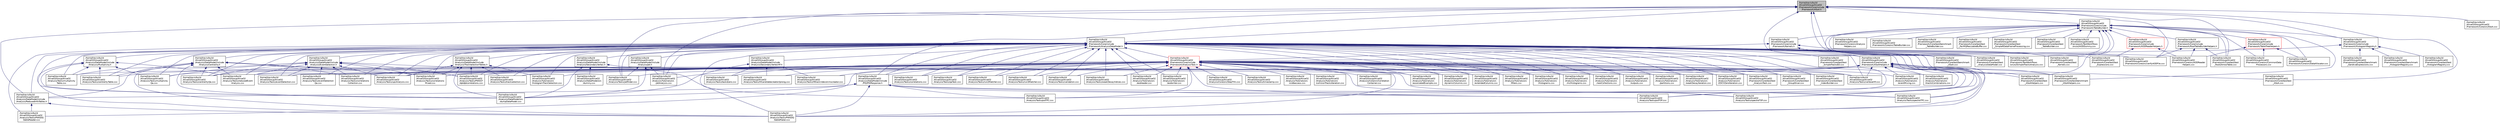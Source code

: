 digraph "/home/travis/build/AliceO2Group/AliceO2/Framework/Core/include/Framework/ASoA.h"
{
 // INTERACTIVE_SVG=YES
  bgcolor="transparent";
  edge [fontname="Helvetica",fontsize="10",labelfontname="Helvetica",labelfontsize="10"];
  node [fontname="Helvetica",fontsize="10",shape=record];
  Node31 [label="/home/travis/build\l/AliceO2Group/AliceO2\l/Framework/Core/include\l/Framework/ASoA.h",height=0.2,width=0.4,color="black", fillcolor="grey75", style="filled", fontcolor="black"];
  Node31 -> Node32 [dir="back",color="midnightblue",fontsize="10",style="solid",fontname="Helvetica"];
  Node32 [label="/home/travis/build\l/AliceO2Group/AliceO2\l/Analysis/DataModel/include\l/Analysis/ReducedInfoTables.h",height=0.2,width=0.4,color="black",URL="$d4/dbd/ReducedInfoTables_8h.html"];
  Node32 -> Node33 [dir="back",color="midnightblue",fontsize="10",style="solid",fontname="Helvetica"];
  Node33 [label="/home/travis/build\l/AliceO2Group/AliceO2\l/Analysis/Tasks/PWGDQ\l/tableMaker.cxx",height=0.2,width=0.4,color="black",URL="$d9/d14/tableMaker_8cxx.html"];
  Node32 -> Node34 [dir="back",color="midnightblue",fontsize="10",style="solid",fontname="Helvetica"];
  Node34 [label="/home/travis/build\l/AliceO2Group/AliceO2\l/Analysis/Tasks/PWGDQ\l/tableReader.cxx",height=0.2,width=0.4,color="black",URL="$d8/d43/tableReader_8cxx.html"];
  Node31 -> Node35 [dir="back",color="midnightblue",fontsize="10",style="solid",fontname="Helvetica"];
  Node35 [label="/home/travis/build\l/AliceO2Group/AliceO2\l/Analysis/DataModel/include\l/PID/PIDResponse.h",height=0.2,width=0.4,color="black",URL="$d1/d98/PIDResponse_8h.html",tooltip="Set of tables, tasks and utilities to provide the interface between the analysis data model and the P..."];
  Node35 -> Node32 [dir="back",color="midnightblue",fontsize="10",style="solid",fontname="Helvetica"];
  Node35 -> Node36 [dir="back",color="midnightblue",fontsize="10",style="solid",fontname="Helvetica"];
  Node36 [label="/home/travis/build\l/AliceO2Group/AliceO2\l/Analysis/DataModel/src\l/dumpDataModel.cxx",height=0.2,width=0.4,color="black",URL="$df/ded/dumpDataModel_8cxx.html"];
  Node35 -> Node37 [dir="back",color="midnightblue",fontsize="10",style="solid",fontname="Helvetica"];
  Node37 [label="/home/travis/build\l/AliceO2Group/AliceO2\l/Analysis/Tasks/pidTOF.cxx",height=0.2,width=0.4,color="black",URL="$d5/d53/pidTOF_8cxx.html"];
  Node35 -> Node38 [dir="back",color="midnightblue",fontsize="10",style="solid",fontname="Helvetica"];
  Node38 [label="/home/travis/build\l/AliceO2Group/AliceO2\l/Analysis/Tasks/pidTPC.cxx",height=0.2,width=0.4,color="black",URL="$db/da2/pidTPC_8cxx.html"];
  Node35 -> Node33 [dir="back",color="midnightblue",fontsize="10",style="solid",fontname="Helvetica"];
  Node35 -> Node39 [dir="back",color="midnightblue",fontsize="10",style="solid",fontname="Helvetica"];
  Node39 [label="/home/travis/build\l/AliceO2Group/AliceO2\l/Analysis/Tasks/spectraTOF.cxx",height=0.2,width=0.4,color="black",URL="$df/d80/spectraTOF_8cxx.html"];
  Node35 -> Node40 [dir="back",color="midnightblue",fontsize="10",style="solid",fontname="Helvetica"];
  Node40 [label="/home/travis/build\l/AliceO2Group/AliceO2\l/Analysis/Tasks/spectraTPC.cxx",height=0.2,width=0.4,color="black",URL="$da/db2/spectraTPC_8cxx.html"];
  Node31 -> Node41 [dir="back",color="midnightblue",fontsize="10",style="solid",fontname="Helvetica"];
  Node41 [label="/home/travis/build\l/AliceO2Group/AliceO2\l/Analysis/Tasks/jetfinder.cxx",height=0.2,width=0.4,color="black",URL="$d2/dc6/jetfinder_8cxx.html"];
  Node31 -> Node42 [dir="back",color="midnightblue",fontsize="10",style="solid",fontname="Helvetica"];
  Node42 [label="/home/travis/build\l/AliceO2Group/AliceO2\l/Analysis/Tutorials/src\l/jetAnalysis.cxx",height=0.2,width=0.4,color="black",URL="$d7/d21/jetAnalysis_8cxx.html"];
  Node31 -> Node43 [dir="back",color="midnightblue",fontsize="10",style="solid",fontname="Helvetica"];
  Node43 [label="/home/travis/build\l/AliceO2Group/AliceO2\l/Framework/Core/include\l/Framework/AnalysisDataModel.h",height=0.2,width=0.4,color="black",URL="$d2/d8c/AnalysisDataModel_8h.html"];
  Node43 -> Node44 [dir="back",color="midnightblue",fontsize="10",style="solid",fontname="Helvetica"];
  Node44 [label="/home/travis/build\l/AliceO2Group/AliceO2\l/Analysis/DataModel/include\l/Analysis/Centrality.h",height=0.2,width=0.4,color="black",URL="$db/d48/Centrality_8h.html"];
  Node44 -> Node32 [dir="back",color="midnightblue",fontsize="10",style="solid",fontname="Helvetica"];
  Node44 -> Node36 [dir="back",color="midnightblue",fontsize="10",style="solid",fontname="Helvetica"];
  Node44 -> Node45 [dir="back",color="midnightblue",fontsize="10",style="solid",fontname="Helvetica"];
  Node45 [label="/home/travis/build\l/AliceO2Group/AliceO2\l/Analysis/Tasks/centralityQa.cxx",height=0.2,width=0.4,color="black",URL="$d5/d75/centralityQa_8cxx.html"];
  Node44 -> Node46 [dir="back",color="midnightblue",fontsize="10",style="solid",fontname="Helvetica"];
  Node46 [label="/home/travis/build\l/AliceO2Group/AliceO2\l/Analysis/Tasks/centralityTable.cxx",height=0.2,width=0.4,color="black",URL="$de/d41/centralityTable_8cxx.html"];
  Node44 -> Node47 [dir="back",color="midnightblue",fontsize="10",style="solid",fontname="Helvetica"];
  Node47 [label="/home/travis/build\l/AliceO2Group/AliceO2\l/Analysis/Tasks/correlations\lCollection.cxx",height=0.2,width=0.4,color="black",URL="$df/d59/correlationsCollection_8cxx.html"];
  Node44 -> Node48 [dir="back",color="midnightblue",fontsize="10",style="solid",fontname="Helvetica"];
  Node48 [label="/home/travis/build\l/AliceO2Group/AliceO2\l/Analysis/Tasks/correlations\lMixed.cxx",height=0.2,width=0.4,color="black",URL="$d4/d39/correlationsMixed_8cxx.html"];
  Node44 -> Node49 [dir="back",color="midnightblue",fontsize="10",style="solid",fontname="Helvetica"];
  Node49 [label="/home/travis/build\l/AliceO2Group/AliceO2\l/Analysis/Tasks/PWGCF\l/dptdptcorrelations.cxx",height=0.2,width=0.4,color="black",URL="$dc/db0/dptdptcorrelations_8cxx.html"];
  Node44 -> Node33 [dir="back",color="midnightblue",fontsize="10",style="solid",fontname="Helvetica"];
  Node44 -> Node50 [dir="back",color="midnightblue",fontsize="10",style="solid",fontname="Helvetica"];
  Node50 [label="/home/travis/build\l/AliceO2Group/AliceO2\l/Analysis/Tasks/reducedEvent\lAnalysis.cxx",height=0.2,width=0.4,color="black",URL="$d4/d5e/reducedEventAnalysis_8cxx.html"];
  Node43 -> Node51 [dir="back",color="midnightblue",fontsize="10",style="solid",fontname="Helvetica"];
  Node51 [label="/home/travis/build\l/AliceO2Group/AliceO2\l/Analysis/DataModel/include\l/Analysis/EventSelection.h",height=0.2,width=0.4,color="black",URL="$d2/d47/EventSelection_8h.html"];
  Node51 -> Node45 [dir="back",color="midnightblue",fontsize="10",style="solid",fontname="Helvetica"];
  Node51 -> Node47 [dir="back",color="midnightblue",fontsize="10",style="solid",fontname="Helvetica"];
  Node51 -> Node48 [dir="back",color="midnightblue",fontsize="10",style="solid",fontname="Helvetica"];
  Node51 -> Node52 [dir="back",color="midnightblue",fontsize="10",style="solid",fontname="Helvetica"];
  Node52 [label="/home/travis/build\l/AliceO2Group/AliceO2\l/Analysis/Tasks/eventSelection.cxx",height=0.2,width=0.4,color="black",URL="$d9/df1/eventSelection_8cxx.html"];
  Node51 -> Node53 [dir="back",color="midnightblue",fontsize="10",style="solid",fontname="Helvetica"];
  Node53 [label="/home/travis/build\l/AliceO2Group/AliceO2\l/Analysis/Tasks/eventSelection\lQa.cxx",height=0.2,width=0.4,color="black",URL="$dd/d91/eventSelectionQa_8cxx.html"];
  Node51 -> Node54 [dir="back",color="midnightblue",fontsize="10",style="solid",fontname="Helvetica"];
  Node54 [label="/home/travis/build\l/AliceO2Group/AliceO2\l/Analysis/Tasks/multiplicity\lQa.cxx",height=0.2,width=0.4,color="black",URL="$d3/d6a/multiplicityQa_8cxx.html"];
  Node51 -> Node55 [dir="back",color="midnightblue",fontsize="10",style="solid",fontname="Helvetica"];
  Node55 [label="/home/travis/build\l/AliceO2Group/AliceO2\l/Analysis/Tasks/multiplicity\lTable.cxx",height=0.2,width=0.4,color="black",URL="$d4/d23/multiplicityTable_8cxx.html"];
  Node51 -> Node49 [dir="back",color="midnightblue",fontsize="10",style="solid",fontname="Helvetica"];
  Node51 -> Node33 [dir="back",color="midnightblue",fontsize="10",style="solid",fontname="Helvetica"];
  Node51 -> Node50 [dir="back",color="midnightblue",fontsize="10",style="solid",fontname="Helvetica"];
  Node51 -> Node56 [dir="back",color="midnightblue",fontsize="10",style="solid",fontname="Helvetica"];
  Node56 [label="/home/travis/build\l/AliceO2Group/AliceO2\l/Analysis/Tasks/upcAnalysis.cxx",height=0.2,width=0.4,color="black",URL="$d2/d9d/upcAnalysis_8cxx.html"];
  Node43 -> Node57 [dir="back",color="midnightblue",fontsize="10",style="solid",fontname="Helvetica"];
  Node57 [label="/home/travis/build\l/AliceO2Group/AliceO2\l/Analysis/DataModel/include\l/Analysis/Jet.h",height=0.2,width=0.4,color="black",URL="$da/db7/Jet_8h.html"];
  Node57 -> Node36 [dir="back",color="midnightblue",fontsize="10",style="solid",fontname="Helvetica"];
  Node57 -> Node41 [dir="back",color="midnightblue",fontsize="10",style="solid",fontname="Helvetica"];
  Node57 -> Node42 [dir="back",color="midnightblue",fontsize="10",style="solid",fontname="Helvetica"];
  Node43 -> Node58 [dir="back",color="midnightblue",fontsize="10",style="solid",fontname="Helvetica"];
  Node58 [label="/home/travis/build\l/AliceO2Group/AliceO2\l/Analysis/DataModel/include\l/Analysis/Multiplicity.h",height=0.2,width=0.4,color="black",URL="$d2/df7/Multiplicity_8h.html"];
  Node58 -> Node36 [dir="back",color="midnightblue",fontsize="10",style="solid",fontname="Helvetica"];
  Node58 -> Node46 [dir="back",color="midnightblue",fontsize="10",style="solid",fontname="Helvetica"];
  Node58 -> Node54 [dir="back",color="midnightblue",fontsize="10",style="solid",fontname="Helvetica"];
  Node58 -> Node55 [dir="back",color="midnightblue",fontsize="10",style="solid",fontname="Helvetica"];
  Node58 -> Node33 [dir="back",color="midnightblue",fontsize="10",style="solid",fontname="Helvetica"];
  Node58 -> Node50 [dir="back",color="midnightblue",fontsize="10",style="solid",fontname="Helvetica"];
  Node43 -> Node32 [dir="back",color="midnightblue",fontsize="10",style="solid",fontname="Helvetica"];
  Node43 -> Node59 [dir="back",color="midnightblue",fontsize="10",style="solid",fontname="Helvetica"];
  Node59 [label="/home/travis/build\l/AliceO2Group/AliceO2\l/Analysis/DataModel/include\l/Analysis/SecondaryVertex.h",height=0.2,width=0.4,color="black",URL="$dd/ddf/SecondaryVertex_8h.html"];
  Node59 -> Node60 [dir="back",color="midnightblue",fontsize="10",style="solid",fontname="Helvetica"];
  Node60 [label="/home/travis/build\l/AliceO2Group/AliceO2\l/Analysis/DataModel/src\l/dummy.cxx",height=0.2,width=0.4,color="black",URL="$d2/d2a/Analysis_2DataModel_2src_2dummy_8cxx.html"];
  Node59 -> Node36 [dir="back",color="midnightblue",fontsize="10",style="solid",fontname="Helvetica"];
  Node59 -> Node61 [dir="back",color="midnightblue",fontsize="10",style="solid",fontname="Helvetica"];
  Node61 [label="/home/travis/build\l/AliceO2Group/AliceO2\l/Analysis/Tasks/vertexerhf.cxx",height=0.2,width=0.4,color="black",URL="$de/d5e/vertexerhf_8cxx.html"];
  Node43 -> Node62 [dir="back",color="midnightblue",fontsize="10",style="solid",fontname="Helvetica"];
  Node62 [label="/home/travis/build\l/AliceO2Group/AliceO2\l/Analysis/DataModel/include\l/Analysis/SecondaryVertexHF.h",height=0.2,width=0.4,color="black",URL="$dc/d0f/SecondaryVertexHF_8h.html",tooltip="Definitions of tables of heavy-flavour decay candidates. "];
  Node62 -> Node36 [dir="back",color="midnightblue",fontsize="10",style="solid",fontname="Helvetica"];
  Node62 -> Node63 [dir="back",color="midnightblue",fontsize="10",style="solid",fontname="Helvetica"];
  Node63 [label="/home/travis/build\l/AliceO2Group/AliceO2\l/Analysis/Tasks/hfcandidatecreator2prong.cxx",height=0.2,width=0.4,color="black",URL="$d2/d60/hfcandidatecreator2prong_8cxx.html",tooltip="Reconstruction of heavy-flavour 2-prong decay candidates. "];
  Node62 -> Node64 [dir="back",color="midnightblue",fontsize="10",style="solid",fontname="Helvetica"];
  Node64 [label="/home/travis/build\l/AliceO2Group/AliceO2\l/Analysis/Tasks/hftrackindexskimscreator.cxx",height=0.2,width=0.4,color="black",URL="$d7/dbb/hftrackindexskimscreator_8cxx.html",tooltip="Pre-selection of 2-prong and 3-prong secondary vertices of heavy-flavour decay candidates. "];
  Node62 -> Node65 [dir="back",color="midnightblue",fontsize="10",style="solid",fontname="Helvetica"];
  Node65 [label="/home/travis/build\l/AliceO2Group/AliceO2\l/Analysis/Tasks/taskdzero.cxx",height=0.2,width=0.4,color="black",URL="$d3/d48/taskdzero_8cxx.html"];
  Node43 -> Node66 [dir="back",color="midnightblue",fontsize="10",style="solid",fontname="Helvetica"];
  Node66 [label="/home/travis/build\l/AliceO2Group/AliceO2\l/Analysis/DataModel/include\l/Analysis/TrackSelectionTables.h",height=0.2,width=0.4,color="black",URL="$d5/d9a/TrackSelectionTables_8h.html"];
  Node66 -> Node36 [dir="back",color="midnightblue",fontsize="10",style="solid",fontname="Helvetica"];
  Node66 -> Node48 [dir="back",color="midnightblue",fontsize="10",style="solid",fontname="Helvetica"];
  Node66 -> Node49 [dir="back",color="midnightblue",fontsize="10",style="solid",fontname="Helvetica"];
  Node66 -> Node67 [dir="back",color="midnightblue",fontsize="10",style="solid",fontname="Helvetica"];
  Node67 [label="/home/travis/build\l/AliceO2Group/AliceO2\l/Analysis/Tasks/trackselection.cxx",height=0.2,width=0.4,color="black",URL="$db/d90/trackselection_8cxx.html"];
  Node66 -> Node56 [dir="back",color="midnightblue",fontsize="10",style="solid",fontname="Helvetica"];
  Node66 -> Node68 [dir="back",color="midnightblue",fontsize="10",style="solid",fontname="Helvetica"];
  Node68 [label="/home/travis/build\l/AliceO2Group/AliceO2\l/Analysis/Tutorials/src\l/histogramTrackSelection.cxx",height=0.2,width=0.4,color="black",URL="$dd/d06/histogramTrackSelection_8cxx.html"];
  Node43 -> Node35 [dir="back",color="midnightblue",fontsize="10",style="solid",fontname="Helvetica"];
  Node43 -> Node36 [dir="back",color="midnightblue",fontsize="10",style="solid",fontname="Helvetica"];
  Node43 -> Node45 [dir="back",color="midnightblue",fontsize="10",style="solid",fontname="Helvetica"];
  Node43 -> Node46 [dir="back",color="midnightblue",fontsize="10",style="solid",fontname="Helvetica"];
  Node43 -> Node69 [dir="back",color="midnightblue",fontsize="10",style="solid",fontname="Helvetica"];
  Node69 [label="/home/travis/build\l/AliceO2Group/AliceO2\l/Analysis/Tasks/correlations.cxx",height=0.2,width=0.4,color="black",URL="$d9/d61/correlations_8cxx.html"];
  Node43 -> Node47 [dir="back",color="midnightblue",fontsize="10",style="solid",fontname="Helvetica"];
  Node43 -> Node48 [dir="back",color="midnightblue",fontsize="10",style="solid",fontname="Helvetica"];
  Node43 -> Node52 [dir="back",color="midnightblue",fontsize="10",style="solid",fontname="Helvetica"];
  Node43 -> Node53 [dir="back",color="midnightblue",fontsize="10",style="solid",fontname="Helvetica"];
  Node43 -> Node41 [dir="back",color="midnightblue",fontsize="10",style="solid",fontname="Helvetica"];
  Node43 -> Node54 [dir="back",color="midnightblue",fontsize="10",style="solid",fontname="Helvetica"];
  Node43 -> Node55 [dir="back",color="midnightblue",fontsize="10",style="solid",fontname="Helvetica"];
  Node43 -> Node37 [dir="back",color="midnightblue",fontsize="10",style="solid",fontname="Helvetica"];
  Node43 -> Node38 [dir="back",color="midnightblue",fontsize="10",style="solid",fontname="Helvetica"];
  Node43 -> Node49 [dir="back",color="midnightblue",fontsize="10",style="solid",fontname="Helvetica"];
  Node43 -> Node33 [dir="back",color="midnightblue",fontsize="10",style="solid",fontname="Helvetica"];
  Node43 -> Node34 [dir="back",color="midnightblue",fontsize="10",style="solid",fontname="Helvetica"];
  Node43 -> Node70 [dir="back",color="midnightblue",fontsize="10",style="solid",fontname="Helvetica"];
  Node70 [label="/home/travis/build\l/AliceO2Group/AliceO2\l/Analysis/Tasks/qaTask.cxx",height=0.2,width=0.4,color="black",URL="$d3/d6e/qaTask_8cxx.html"];
  Node43 -> Node50 [dir="back",color="midnightblue",fontsize="10",style="solid",fontname="Helvetica"];
  Node43 -> Node71 [dir="back",color="midnightblue",fontsize="10",style="solid",fontname="Helvetica"];
  Node71 [label="/home/travis/build\l/AliceO2Group/AliceO2\l/Analysis/Tasks/run2Matcher.cxx",height=0.2,width=0.4,color="black",URL="$de/d2c/run2Matcher_8cxx.html"];
  Node43 -> Node72 [dir="back",color="midnightblue",fontsize="10",style="solid",fontname="Helvetica"];
  Node72 [label="/home/travis/build\l/AliceO2Group/AliceO2\l/Analysis/Tasks/run3Matcher.cxx",height=0.2,width=0.4,color="black",URL="$d3/ddb/run3Matcher_8cxx.html"];
  Node43 -> Node39 [dir="back",color="midnightblue",fontsize="10",style="solid",fontname="Helvetica"];
  Node43 -> Node40 [dir="back",color="midnightblue",fontsize="10",style="solid",fontname="Helvetica"];
  Node43 -> Node67 [dir="back",color="midnightblue",fontsize="10",style="solid",fontname="Helvetica"];
  Node43 -> Node56 [dir="back",color="midnightblue",fontsize="10",style="solid",fontname="Helvetica"];
  Node43 -> Node73 [dir="back",color="midnightblue",fontsize="10",style="solid",fontname="Helvetica"];
  Node73 [label="/home/travis/build\l/AliceO2Group/AliceO2\l/Analysis/Tasks/validation.cxx",height=0.2,width=0.4,color="black",URL="$dd/d1b/validation_8cxx.html"];
  Node43 -> Node61 [dir="back",color="midnightblue",fontsize="10",style="solid",fontname="Helvetica"];
  Node43 -> Node74 [dir="back",color="midnightblue",fontsize="10",style="solid",fontname="Helvetica"];
  Node74 [label="/home/travis/build\l/AliceO2Group/AliceO2\l/Analysis/Tasks/weakDecayIndices.cxx",height=0.2,width=0.4,color="black",URL="$d1/d70/weakDecayIndices_8cxx.html"];
  Node43 -> Node75 [dir="back",color="midnightblue",fontsize="10",style="solid",fontname="Helvetica"];
  Node75 [label="/home/travis/build\l/AliceO2Group/AliceO2\l/Analysis/Tutorials/src\l/aodreader.cxx",height=0.2,width=0.4,color="black",URL="$dd/d00/aodreader_8cxx.html"];
  Node43 -> Node76 [dir="back",color="midnightblue",fontsize="10",style="solid",fontname="Helvetica"];
  Node76 [label="/home/travis/build\l/AliceO2Group/AliceO2\l/Analysis/Tutorials/src\l/aodwriter.cxx",height=0.2,width=0.4,color="black",URL="$d0/dee/aodwriter_8cxx.html"];
  Node43 -> Node77 [dir="back",color="midnightblue",fontsize="10",style="solid",fontname="Helvetica"];
  Node77 [label="/home/travis/build\l/AliceO2Group/AliceO2\l/Analysis/Tutorials/src\l/associatedExample.cxx",height=0.2,width=0.4,color="black",URL="$d6/dcb/associatedExample_8cxx.html"];
  Node43 -> Node78 [dir="back",color="midnightblue",fontsize="10",style="solid",fontname="Helvetica"];
  Node78 [label="/home/travis/build\l/AliceO2Group/AliceO2\l/Analysis/Tutorials/src\l/dynamicColumns.cxx",height=0.2,width=0.4,color="black",URL="$d2/df5/dynamicColumns_8cxx.html"];
  Node43 -> Node79 [dir="back",color="midnightblue",fontsize="10",style="solid",fontname="Helvetica"];
  Node79 [label="/home/travis/build\l/AliceO2Group/AliceO2\l/Analysis/Tutorials/src\l/extendedColumns.cxx",height=0.2,width=0.4,color="black",URL="$de/d6f/extendedColumns_8cxx.html"];
  Node43 -> Node80 [dir="back",color="midnightblue",fontsize="10",style="solid",fontname="Helvetica"];
  Node80 [label="/home/travis/build\l/AliceO2Group/AliceO2\l/Analysis/Tutorials/src\l/filters.cxx",height=0.2,width=0.4,color="black",URL="$d6/d77/filters_8cxx.html"];
  Node43 -> Node81 [dir="back",color="midnightblue",fontsize="10",style="solid",fontname="Helvetica"];
  Node81 [label="/home/travis/build\l/AliceO2Group/AliceO2\l/Analysis/Tutorials/src\l/histograms.cxx",height=0.2,width=0.4,color="black",URL="$df/d90/histograms_8cxx.html"];
  Node43 -> Node68 [dir="back",color="midnightblue",fontsize="10",style="solid",fontname="Helvetica"];
  Node43 -> Node42 [dir="back",color="midnightblue",fontsize="10",style="solid",fontname="Helvetica"];
  Node43 -> Node82 [dir="back",color="midnightblue",fontsize="10",style="solid",fontname="Helvetica"];
  Node82 [label="/home/travis/build\l/AliceO2Group/AliceO2\l/Analysis/Tutorials/src\l/mcHistograms.cxx",height=0.2,width=0.4,color="black",URL="$dd/d84/mcHistograms_8cxx.html"];
  Node43 -> Node83 [dir="back",color="midnightblue",fontsize="10",style="solid",fontname="Helvetica"];
  Node83 [label="/home/travis/build\l/AliceO2Group/AliceO2\l/Analysis/Tutorials/src\l/newCollections.cxx",height=0.2,width=0.4,color="black",URL="$d7/d10/newCollections_8cxx.html"];
  Node43 -> Node84 [dir="back",color="midnightblue",fontsize="10",style="solid",fontname="Helvetica"];
  Node84 [label="/home/travis/build\l/AliceO2Group/AliceO2\l/Analysis/Tutorials/src\l/outputs.cxx",height=0.2,width=0.4,color="black",URL="$d3/d45/outputs_8cxx.html"];
  Node43 -> Node85 [dir="back",color="midnightblue",fontsize="10",style="solid",fontname="Helvetica"];
  Node85 [label="/home/travis/build\l/AliceO2Group/AliceO2\l/Analysis/Tutorials/src\l/partitions.cxx",height=0.2,width=0.4,color="black",URL="$dc/dae/partitions_8cxx.html"];
  Node43 -> Node86 [dir="back",color="midnightblue",fontsize="10",style="solid",fontname="Helvetica"];
  Node86 [label="/home/travis/build\l/AliceO2Group/AliceO2\l/Analysis/Tutorials/src\l/weakDecayIteration.cxx",height=0.2,width=0.4,color="black",URL="$d7/d67/weakDecayIteration_8cxx.html"];
  Node43 -> Node87 [dir="back",color="midnightblue",fontsize="10",style="solid",fontname="Helvetica"];
  Node87 [label="/home/travis/build\l/AliceO2Group/AliceO2\l/Analysis/Tutorials/src\l/ZDCVZeroIteration.cxx",height=0.2,width=0.4,color="black",URL="$dc/d22/ZDCVZeroIteration_8cxx.html"];
  Node43 -> Node88 [dir="back",color="midnightblue",fontsize="10",style="solid",fontname="Helvetica"];
  Node88 [label="/home/travis/build\l/AliceO2Group/AliceO2\l/Framework/Core/include\l/Framework/AnalysisTask.h",height=0.2,width=0.4,color="red",URL="$d6/d57/AnalysisTask_8h.html"];
  Node88 -> Node89 [dir="back",color="midnightblue",fontsize="10",style="solid",fontname="Helvetica"];
  Node89 [label="/home/travis/build\l/AliceO2Group/AliceO2\l/Analysis/Core/src/Correlation\lContainer.cxx",height=0.2,width=0.4,color="black",URL="$dc/def/CorrelationContainer_8cxx.html"];
  Node88 -> Node90 [dir="back",color="midnightblue",fontsize="10",style="solid",fontname="Helvetica"];
  Node90 [label="/home/travis/build\l/AliceO2Group/AliceO2\l/Analysis/Core/src/StepTHn.cxx",height=0.2,width=0.4,color="black",URL="$d9/dae/StepTHn_8cxx.html"];
  Node88 -> Node35 [dir="back",color="midnightblue",fontsize="10",style="solid",fontname="Helvetica"];
  Node88 -> Node45 [dir="back",color="midnightblue",fontsize="10",style="solid",fontname="Helvetica"];
  Node88 -> Node46 [dir="back",color="midnightblue",fontsize="10",style="solid",fontname="Helvetica"];
  Node88 -> Node69 [dir="back",color="midnightblue",fontsize="10",style="solid",fontname="Helvetica"];
  Node88 -> Node47 [dir="back",color="midnightblue",fontsize="10",style="solid",fontname="Helvetica"];
  Node88 -> Node48 [dir="back",color="midnightblue",fontsize="10",style="solid",fontname="Helvetica"];
  Node88 -> Node52 [dir="back",color="midnightblue",fontsize="10",style="solid",fontname="Helvetica"];
  Node88 -> Node53 [dir="back",color="midnightblue",fontsize="10",style="solid",fontname="Helvetica"];
  Node88 -> Node63 [dir="back",color="midnightblue",fontsize="10",style="solid",fontname="Helvetica"];
  Node88 -> Node64 [dir="back",color="midnightblue",fontsize="10",style="solid",fontname="Helvetica"];
  Node88 -> Node41 [dir="back",color="midnightblue",fontsize="10",style="solid",fontname="Helvetica"];
  Node88 -> Node54 [dir="back",color="midnightblue",fontsize="10",style="solid",fontname="Helvetica"];
  Node88 -> Node55 [dir="back",color="midnightblue",fontsize="10",style="solid",fontname="Helvetica"];
  Node88 -> Node37 [dir="back",color="midnightblue",fontsize="10",style="solid",fontname="Helvetica"];
  Node88 -> Node38 [dir="back",color="midnightblue",fontsize="10",style="solid",fontname="Helvetica"];
  Node88 -> Node49 [dir="back",color="midnightblue",fontsize="10",style="solid",fontname="Helvetica"];
  Node88 -> Node33 [dir="back",color="midnightblue",fontsize="10",style="solid",fontname="Helvetica"];
  Node88 -> Node34 [dir="back",color="midnightblue",fontsize="10",style="solid",fontname="Helvetica"];
  Node88 -> Node70 [dir="back",color="midnightblue",fontsize="10",style="solid",fontname="Helvetica"];
  Node88 -> Node50 [dir="back",color="midnightblue",fontsize="10",style="solid",fontname="Helvetica"];
  Node88 -> Node71 [dir="back",color="midnightblue",fontsize="10",style="solid",fontname="Helvetica"];
  Node88 -> Node72 [dir="back",color="midnightblue",fontsize="10",style="solid",fontname="Helvetica"];
  Node88 -> Node39 [dir="back",color="midnightblue",fontsize="10",style="solid",fontname="Helvetica"];
  Node88 -> Node40 [dir="back",color="midnightblue",fontsize="10",style="solid",fontname="Helvetica"];
  Node88 -> Node65 [dir="back",color="midnightblue",fontsize="10",style="solid",fontname="Helvetica"];
  Node88 -> Node91 [dir="back",color="midnightblue",fontsize="10",style="solid",fontname="Helvetica"];
  Node91 [label="/home/travis/build\l/AliceO2Group/AliceO2\l/Analysis/Tasks/timestamp.cxx",height=0.2,width=0.4,color="black",URL="$d7/d26/timestamp_8cxx.html"];
  Node88 -> Node67 [dir="back",color="midnightblue",fontsize="10",style="solid",fontname="Helvetica"];
  Node88 -> Node56 [dir="back",color="midnightblue",fontsize="10",style="solid",fontname="Helvetica"];
  Node88 -> Node73 [dir="back",color="midnightblue",fontsize="10",style="solid",fontname="Helvetica"];
  Node88 -> Node61 [dir="back",color="midnightblue",fontsize="10",style="solid",fontname="Helvetica"];
  Node88 -> Node74 [dir="back",color="midnightblue",fontsize="10",style="solid",fontname="Helvetica"];
  Node88 -> Node75 [dir="back",color="midnightblue",fontsize="10",style="solid",fontname="Helvetica"];
  Node88 -> Node76 [dir="back",color="midnightblue",fontsize="10",style="solid",fontname="Helvetica"];
  Node88 -> Node77 [dir="back",color="midnightblue",fontsize="10",style="solid",fontname="Helvetica"];
  Node88 -> Node92 [dir="back",color="midnightblue",fontsize="10",style="solid",fontname="Helvetica"];
  Node92 [label="/home/travis/build\l/AliceO2Group/AliceO2\l/Analysis/Tutorials/src\l/ccdbaccess.cxx",height=0.2,width=0.4,color="black",URL="$d4/da6/ccdbaccess_8cxx.html"];
  Node88 -> Node93 [dir="back",color="midnightblue",fontsize="10",style="solid",fontname="Helvetica"];
  Node93 [label="/home/travis/build\l/AliceO2Group/AliceO2\l/Analysis/Tutorials/src\l/collisionTracksIteration.cxx",height=0.2,width=0.4,color="black",URL="$d4/dd5/collisionTracksIteration_8cxx.html"];
  Node88 -> Node78 [dir="back",color="midnightblue",fontsize="10",style="solid",fontname="Helvetica"];
  Node88 -> Node94 [dir="back",color="midnightblue",fontsize="10",style="solid",fontname="Helvetica"];
  Node94 [label="/home/travis/build\l/AliceO2Group/AliceO2\l/Analysis/Tutorials/src\l/eventMixing.cxx",height=0.2,width=0.4,color="black",URL="$d6/ddb/eventMixing_8cxx.html"];
  Node88 -> Node79 [dir="back",color="midnightblue",fontsize="10",style="solid",fontname="Helvetica"];
  Node88 -> Node80 [dir="back",color="midnightblue",fontsize="10",style="solid",fontname="Helvetica"];
  Node88 -> Node81 [dir="back",color="midnightblue",fontsize="10",style="solid",fontname="Helvetica"];
  Node88 -> Node68 [dir="back",color="midnightblue",fontsize="10",style="solid",fontname="Helvetica"];
  Node88 -> Node42 [dir="back",color="midnightblue",fontsize="10",style="solid",fontname="Helvetica"];
  Node88 -> Node82 [dir="back",color="midnightblue",fontsize="10",style="solid",fontname="Helvetica"];
  Node88 -> Node83 [dir="back",color="midnightblue",fontsize="10",style="solid",fontname="Helvetica"];
  Node88 -> Node84 [dir="back",color="midnightblue",fontsize="10",style="solid",fontname="Helvetica"];
  Node88 -> Node85 [dir="back",color="midnightblue",fontsize="10",style="solid",fontname="Helvetica"];
  Node88 -> Node98 [dir="back",color="midnightblue",fontsize="10",style="solid",fontname="Helvetica"];
  Node98 [label="/home/travis/build\l/AliceO2Group/AliceO2\l/Analysis/Tutorials/src\l/tracksCombinations.cxx",height=0.2,width=0.4,color="black",URL="$d0/da7/tracksCombinations_8cxx.html"];
  Node88 -> Node86 [dir="back",color="midnightblue",fontsize="10",style="solid",fontname="Helvetica"];
  Node88 -> Node87 [dir="back",color="midnightblue",fontsize="10",style="solid",fontname="Helvetica"];
  Node88 -> Node99 [dir="back",color="midnightblue",fontsize="10",style="solid",fontname="Helvetica"];
  Node99 [label="/home/travis/build\l/AliceO2Group/AliceO2\l/Framework/Core/test/test\l_AnalysisTask.cxx",height=0.2,width=0.4,color="black",URL="$d9/d09/test__AnalysisTask_8cxx.html"];
  Node88 -> Node100 [dir="back",color="midnightblue",fontsize="10",style="solid",fontname="Helvetica"];
  Node100 [label="/home/travis/build\l/AliceO2Group/AliceO2\l/Framework/Core/test/test\l_GroupSlicer.cxx",height=0.2,width=0.4,color="black",URL="$d2/d45/test__GroupSlicer_8cxx.html"];
  Node88 -> Node101 [dir="back",color="midnightblue",fontsize="10",style="solid",fontname="Helvetica"];
  Node101 [label="/home/travis/build\l/AliceO2Group/AliceO2\l/Framework/Core/test/test\l_IndexBuilder.cxx",height=0.2,width=0.4,color="black",URL="$d9/dab/test__IndexBuilder_8cxx.html"];
  Node43 -> Node103 [dir="back",color="midnightblue",fontsize="10",style="solid",fontname="Helvetica"];
  Node103 [label="/home/travis/build\l/AliceO2Group/AliceO2\l/Framework/Core/src/AODReader\lHelpers.cxx",height=0.2,width=0.4,color="black",URL="$d4/dc5/AODReaderHelpers_8cxx.html"];
  Node43 -> Node104 [dir="back",color="midnightblue",fontsize="10",style="solid",fontname="Helvetica"];
  Node104 [label="/home/travis/build\l/AliceO2Group/AliceO2\l/Framework/Core/src/verifyAODFile.cxx",height=0.2,width=0.4,color="black",URL="$d5/ddc/verifyAODFile_8cxx.html"];
  Node43 -> Node105 [dir="back",color="midnightblue",fontsize="10",style="solid",fontname="Helvetica"];
  Node105 [label="/home/travis/build\l/AliceO2Group/AliceO2\l/Framework/Core/test/benchmark\l_ASoA.cxx",height=0.2,width=0.4,color="black",URL="$da/ddc/benchmark__ASoA_8cxx.html"];
  Node43 -> Node106 [dir="back",color="midnightblue",fontsize="10",style="solid",fontname="Helvetica"];
  Node106 [label="/home/travis/build\l/AliceO2Group/AliceO2\l/Framework/Core/test/benchmark\l_ASoAHelpers.cxx",height=0.2,width=0.4,color="black",URL="$d2/d08/benchmark__ASoAHelpers_8cxx.html"];
  Node43 -> Node107 [dir="back",color="midnightblue",fontsize="10",style="solid",fontname="Helvetica"];
  Node107 [label="/home/travis/build\l/AliceO2Group/AliceO2\l/Framework/Core/test/test\l_AnalysisDataModel.cxx",height=0.2,width=0.4,color="black",URL="$dd/d94/test__AnalysisDataModel_8cxx.html"];
  Node43 -> Node99 [dir="back",color="midnightblue",fontsize="10",style="solid",fontname="Helvetica"];
  Node43 -> Node108 [dir="back",color="midnightblue",fontsize="10",style="solid",fontname="Helvetica"];
  Node108 [label="/home/travis/build\l/AliceO2Group/AliceO2\l/Framework/Core/test/test\l_ASoAHelpers.cxx",height=0.2,width=0.4,color="black",URL="$da/d00/test__ASoAHelpers_8cxx.html"];
  Node43 -> Node109 [dir="back",color="midnightblue",fontsize="10",style="solid",fontname="Helvetica"];
  Node109 [label="/home/travis/build\l/AliceO2Group/AliceO2\l/Framework/Core/test/test\l_Expressions.cxx",height=0.2,width=0.4,color="black",URL="$d0/da5/test__Expressions_8cxx.html"];
  Node43 -> Node100 [dir="back",color="midnightblue",fontsize="10",style="solid",fontname="Helvetica"];
  Node43 -> Node101 [dir="back",color="midnightblue",fontsize="10",style="solid",fontname="Helvetica"];
  Node43 -> Node110 [dir="back",color="midnightblue",fontsize="10",style="solid",fontname="Helvetica"];
  Node110 [label="/home/travis/build\l/AliceO2Group/AliceO2\l/Framework/Core/test/test\l_SimpleTracksED.cxx",height=0.2,width=0.4,color="black",URL="$d7/d18/test__SimpleTracksED_8cxx.html"];
  Node43 -> Node111 [dir="back",color="midnightblue",fontsize="10",style="solid",fontname="Helvetica"];
  Node111 [label="/home/travis/build\l/AliceO2Group/AliceO2\l/Framework/TestWorkflows\l/src/o2SimpleTracksAnalysis.cxx",height=0.2,width=0.4,color="black",URL="$d9/daf/o2SimpleTracksAnalysis_8cxx.html"];
  Node31 -> Node112 [dir="back",color="midnightblue",fontsize="10",style="solid",fontname="Helvetica"];
  Node112 [label="/home/travis/build\l/AliceO2Group/AliceO2\l/Framework/Core/include\l/Framework/ASoAHelpers.h",height=0.2,width=0.4,color="black",URL="$d0/df7/ASoAHelpers_8h.html"];
  Node112 -> Node47 [dir="back",color="midnightblue",fontsize="10",style="solid",fontname="Helvetica"];
  Node112 -> Node48 [dir="back",color="midnightblue",fontsize="10",style="solid",fontname="Helvetica"];
  Node112 -> Node37 [dir="back",color="midnightblue",fontsize="10",style="solid",fontname="Helvetica"];
  Node112 -> Node38 [dir="back",color="midnightblue",fontsize="10",style="solid",fontname="Helvetica"];
  Node112 -> Node49 [dir="back",color="midnightblue",fontsize="10",style="solid",fontname="Helvetica"];
  Node112 -> Node33 [dir="back",color="midnightblue",fontsize="10",style="solid",fontname="Helvetica"];
  Node112 -> Node50 [dir="back",color="midnightblue",fontsize="10",style="solid",fontname="Helvetica"];
  Node112 -> Node39 [dir="back",color="midnightblue",fontsize="10",style="solid",fontname="Helvetica"];
  Node112 -> Node40 [dir="back",color="midnightblue",fontsize="10",style="solid",fontname="Helvetica"];
  Node112 -> Node61 [dir="back",color="midnightblue",fontsize="10",style="solid",fontname="Helvetica"];
  Node112 -> Node94 [dir="back",color="midnightblue",fontsize="10",style="solid",fontname="Helvetica"];
  Node112 -> Node98 [dir="back",color="midnightblue",fontsize="10",style="solid",fontname="Helvetica"];
  Node112 -> Node106 [dir="back",color="midnightblue",fontsize="10",style="solid",fontname="Helvetica"];
  Node112 -> Node113 [dir="back",color="midnightblue",fontsize="10",style="solid",fontname="Helvetica"];
  Node113 [label="/home/travis/build\l/AliceO2Group/AliceO2\l/Framework/Core/test/test\l_ASoA.cxx",height=0.2,width=0.4,color="black",URL="$db/dc9/test__ASoA_8cxx.html"];
  Node112 -> Node108 [dir="back",color="midnightblue",fontsize="10",style="solid",fontname="Helvetica"];
  Node31 -> Node114 [dir="back",color="midnightblue",fontsize="10",style="solid",fontname="Helvetica"];
  Node114 [label="/home/travis/build\l/AliceO2Group/AliceO2\l/Framework/Core/include\l/Framework/HistogramRegistry.h",height=0.2,width=0.4,color="black",URL="$da/dd6/HistogramRegistry_8h.html"];
  Node114 -> Node88 [dir="back",color="midnightblue",fontsize="10",style="solid",fontname="Helvetica"];
  Node114 -> Node115 [dir="back",color="midnightblue",fontsize="10",style="solid",fontname="Helvetica"];
  Node115 [label="/home/travis/build\l/AliceO2Group/AliceO2\l/Framework/Core/test/benchmark\l_GandivaExpressions.cxx",height=0.2,width=0.4,color="black",URL="$dd/d99/benchmark__GandivaExpressions_8cxx.html"];
  Node114 -> Node116 [dir="back",color="midnightblue",fontsize="10",style="solid",fontname="Helvetica"];
  Node116 [label="/home/travis/build\l/AliceO2Group/AliceO2\l/Framework/Core/test/benchmark\l_HistogramRegistry.cxx",height=0.2,width=0.4,color="black",URL="$d4/d42/benchmark__HistogramRegistry_8cxx.html"];
  Node114 -> Node117 [dir="back",color="midnightblue",fontsize="10",style="solid",fontname="Helvetica"];
  Node117 [label="/home/travis/build\l/AliceO2Group/AliceO2\l/Framework/Core/test/test\l_HistogramRegistry.cxx",height=0.2,width=0.4,color="black",URL="$d3/de2/test__HistogramRegistry_8cxx.html"];
  Node31 -> Node118 [dir="back",color="midnightblue",fontsize="10",style="solid",fontname="Helvetica"];
  Node118 [label="/home/travis/build\l/AliceO2Group/AliceO2\l/Framework/Core/include\l/Framework/TableBuilder.h",height=0.2,width=0.4,color="black",URL="$d5/d98/TableBuilder_8h.html"];
  Node118 -> Node119 [dir="back",color="midnightblue",fontsize="10",style="solid",fontname="Helvetica"];
  Node119 [label="/home/travis/build\l/AliceO2Group/AliceO2\l/Framework/Core/include\l/Framework/AODReaderHelpers.h",height=0.2,width=0.4,color="red",URL="$da/d97/AODReaderHelpers_8h.html"];
  Node119 -> Node103 [dir="back",color="midnightblue",fontsize="10",style="solid",fontname="Helvetica"];
  Node119 -> Node109 [dir="back",color="midnightblue",fontsize="10",style="solid",fontname="Helvetica"];
  Node118 -> Node114 [dir="back",color="midnightblue",fontsize="10",style="solid",fontname="Helvetica"];
  Node118 -> Node121 [dir="back",color="midnightblue",fontsize="10",style="solid",fontname="Helvetica"];
  Node121 [label="/home/travis/build\l/AliceO2Group/AliceO2\l/Framework/Core/include\l/Framework/Kernels.h",height=0.2,width=0.4,color="black",URL="$d0/d92/Kernels_8h.html"];
  Node121 -> Node88 [dir="back",color="midnightblue",fontsize="10",style="solid",fontname="Helvetica"];
  Node121 -> Node112 [dir="back",color="midnightblue",fontsize="10",style="solid",fontname="Helvetica"];
  Node121 -> Node122 [dir="back",color="midnightblue",fontsize="10",style="solid",fontname="Helvetica"];
  Node122 [label="/home/travis/build\l/AliceO2Group/AliceO2\l/Framework/Core/test/test\l_Kernels.cxx",height=0.2,width=0.4,color="black",URL="$d7/d6e/test__Kernels_8cxx.html"];
  Node118 -> Node123 [dir="back",color="midnightblue",fontsize="10",style="solid",fontname="Helvetica"];
  Node123 [label="/home/travis/build\l/AliceO2Group/AliceO2\l/Framework/Core/include\l/Framework/RootTableBuilderHelpers.h",height=0.2,width=0.4,color="black",URL="$d9/dd5/RootTableBuilderHelpers_8h.html"];
  Node123 -> Node103 [dir="back",color="midnightblue",fontsize="10",style="solid",fontname="Helvetica"];
  Node123 -> Node104 [dir="back",color="midnightblue",fontsize="10",style="solid",fontname="Helvetica"];
  Node123 -> Node124 [dir="back",color="midnightblue",fontsize="10",style="solid",fontname="Helvetica"];
  Node124 [label="/home/travis/build\l/AliceO2Group/AliceO2\l/Framework/Core/test/test\l_Root2ArrowTable.cxx",height=0.2,width=0.4,color="black",URL="$d7/d1a/test__Root2ArrowTable_8cxx.html"];
  Node118 -> Node125 [dir="back",color="midnightblue",fontsize="10",style="solid",fontname="Helvetica"];
  Node125 [label="/home/travis/build\l/AliceO2Group/AliceO2\l/Framework/Core/include\l/Framework/TableTreeHelpers.h",height=0.2,width=0.4,color="red",URL="$d4/df5/TableTreeHelpers_8h.html"];
  Node125 -> Node103 [dir="back",color="midnightblue",fontsize="10",style="solid",fontname="Helvetica"];
  Node125 -> Node126 [dir="back",color="midnightblue",fontsize="10",style="solid",fontname="Helvetica"];
  Node126 [label="/home/travis/build\l/AliceO2Group/AliceO2\l/Framework/Core/src/CommonData\lProcessors.cxx",height=0.2,width=0.4,color="black",URL="$df/d93/CommonDataProcessors_8cxx.html"];
  Node125 -> Node127 [dir="back",color="midnightblue",fontsize="10",style="solid",fontname="Helvetica"];
  Node127 [label="/home/travis/build\l/AliceO2Group/AliceO2\l/Framework/Core/src/DataAllocator.cxx",height=0.2,width=0.4,color="black",URL="$db/d9d/DataAllocator_8cxx.html"];
  Node118 -> Node132 [dir="back",color="midnightblue",fontsize="10",style="solid",fontname="Helvetica"];
  Node132 [label="/home/travis/build\l/AliceO2Group/AliceO2\l/Framework/Core/src/Analysis\lHelpers.cxx",height=0.2,width=0.4,color="black",URL="$dd/d47/AnalysisHelpers_8cxx.html"];
  Node118 -> Node126 [dir="back",color="midnightblue",fontsize="10",style="solid",fontname="Helvetica"];
  Node118 -> Node127 [dir="back",color="midnightblue",fontsize="10",style="solid",fontname="Helvetica"];
  Node118 -> Node133 [dir="back",color="midnightblue",fontsize="10",style="solid",fontname="Helvetica"];
  Node133 [label="/home/travis/build\l/AliceO2Group/AliceO2\l/Framework/Core/src/TableBuilder.cxx",height=0.2,width=0.4,color="black",URL="$da/d2f/TableBuilder_8cxx.html"];
  Node118 -> Node105 [dir="back",color="midnightblue",fontsize="10",style="solid",fontname="Helvetica"];
  Node118 -> Node106 [dir="back",color="midnightblue",fontsize="10",style="solid",fontname="Helvetica"];
  Node118 -> Node134 [dir="back",color="midnightblue",fontsize="10",style="solid",fontname="Helvetica"];
  Node134 [label="/home/travis/build\l/AliceO2Group/AliceO2\l/Framework/Core/test/benchmark\l_TableBuilder.cxx",height=0.2,width=0.4,color="black",URL="$d3/dbf/benchmark__TableBuilder_8cxx.html"];
  Node118 -> Node107 [dir="back",color="midnightblue",fontsize="10",style="solid",fontname="Helvetica"];
  Node118 -> Node108 [dir="back",color="midnightblue",fontsize="10",style="solid",fontname="Helvetica"];
  Node118 -> Node135 [dir="back",color="midnightblue",fontsize="10",style="solid",fontname="Helvetica"];
  Node135 [label="/home/travis/build\l/AliceO2Group/AliceO2\l/Framework/Core/test/test\l_FairMQResizableBuffer.cxx",height=0.2,width=0.4,color="black",URL="$df/d01/test__FairMQResizableBuffer_8cxx.html"];
  Node118 -> Node122 [dir="back",color="midnightblue",fontsize="10",style="solid",fontname="Helvetica"];
  Node118 -> Node124 [dir="back",color="midnightblue",fontsize="10",style="solid",fontname="Helvetica"];
  Node118 -> Node136 [dir="back",color="midnightblue",fontsize="10",style="solid",fontname="Helvetica"];
  Node136 [label="/home/travis/build\l/AliceO2Group/AliceO2\l/Framework/Core/test/test\l_SimpleRDataFrameProcessing.cxx",height=0.2,width=0.4,color="black",URL="$da/d97/test__SimpleRDataFrameProcessing_8cxx.html"];
  Node118 -> Node137 [dir="back",color="midnightblue",fontsize="10",style="solid",fontname="Helvetica"];
  Node137 [label="/home/travis/build\l/AliceO2Group/AliceO2\l/Framework/Core/test/test\l_TableBuilder.cxx",height=0.2,width=0.4,color="black",URL="$d1/d65/test__TableBuilder_8cxx.html"];
  Node118 -> Node138 [dir="back",color="midnightblue",fontsize="10",style="solid",fontname="Helvetica"];
  Node138 [label="/home/travis/build\l/AliceO2Group/AliceO2\l/Framework/TestWorkflows\l/src/o2AODDummy.cxx",height=0.2,width=0.4,color="black",URL="$d5/d6a/o2AODDummy_8cxx.html"];
  Node118 -> Node111 [dir="back",color="midnightblue",fontsize="10",style="solid",fontname="Helvetica"];
  Node31 -> Node139 [dir="back",color="midnightblue",fontsize="10",style="solid",fontname="Helvetica"];
  Node139 [label="/home/travis/build\l/AliceO2Group/AliceO2\l/Framework/Core/src/ASoA.cxx",height=0.2,width=0.4,color="black",URL="$dd/d3b/ASoA_8cxx.html"];
  Node31 -> Node104 [dir="back",color="midnightblue",fontsize="10",style="solid",fontname="Helvetica"];
  Node31 -> Node105 [dir="back",color="midnightblue",fontsize="10",style="solid",fontname="Helvetica"];
  Node31 -> Node107 [dir="back",color="midnightblue",fontsize="10",style="solid",fontname="Helvetica"];
  Node31 -> Node113 [dir="back",color="midnightblue",fontsize="10",style="solid",fontname="Helvetica"];
  Node31 -> Node124 [dir="back",color="midnightblue",fontsize="10",style="solid",fontname="Helvetica"];
}
